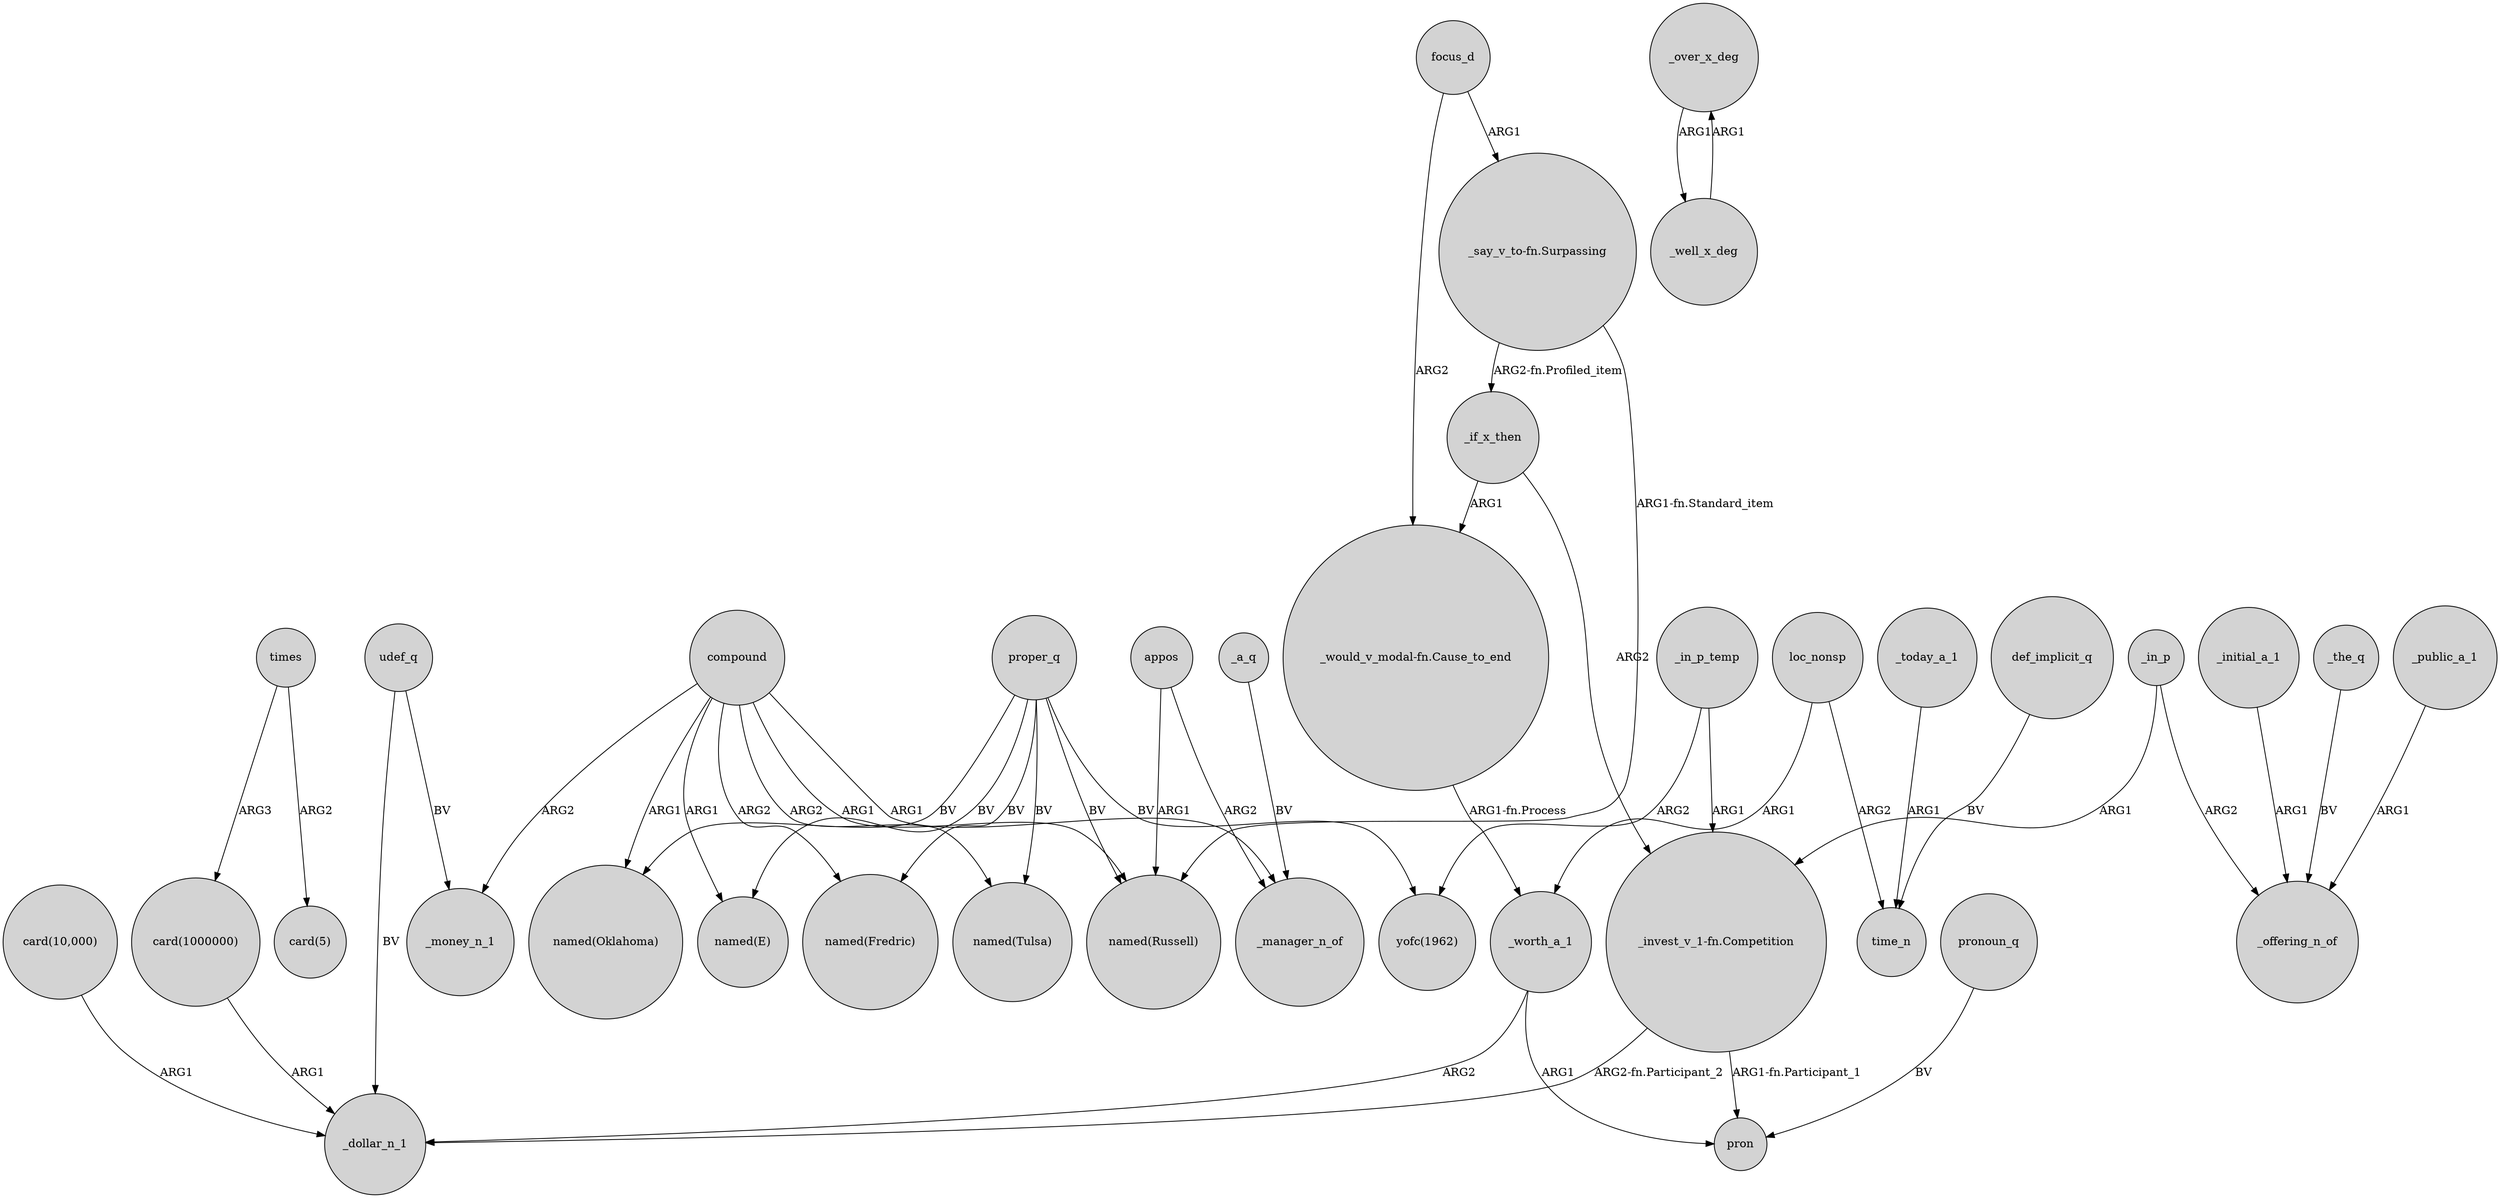 digraph {
	node [shape=circle style=filled]
	_if_x_then -> "_invest_v_1-fn.Competition" [label=ARG2]
	proper_q -> "named(Oklahoma)" [label=BV]
	"_invest_v_1-fn.Competition" -> pron [label="ARG1-fn.Participant_1"]
	_in_p -> _offering_n_of [label=ARG2]
	appos -> "named(Russell)" [label=ARG1]
	focus_d -> "_would_v_modal-fn.Cause_to_end" [label=ARG2]
	"card(10,000)" -> _dollar_n_1 [label=ARG1]
	times -> "card(1000000)" [label=ARG3]
	compound -> "named(E)" [label=ARG1]
	_a_q -> _manager_n_of [label=BV]
	"_say_v_to-fn.Surpassing" -> "named(Russell)" [label="ARG1-fn.Standard_item"]
	_worth_a_1 -> _dollar_n_1 [label=ARG2]
	_worth_a_1 -> pron [label=ARG1]
	times -> "card(5)" [label=ARG2]
	pronoun_q -> pron [label=BV]
	loc_nonsp -> _worth_a_1 [label=ARG1]
	_initial_a_1 -> _offering_n_of [label=ARG1]
	compound -> "named(Oklahoma)" [label=ARG1]
	udef_q -> _money_n_1 [label=BV]
	"_would_v_modal-fn.Cause_to_end" -> _worth_a_1 [label="ARG1-fn.Process"]
	proper_q -> "named(Fredric)" [label=BV]
	_over_x_deg -> _well_x_deg [label=ARG1]
	compound -> "named(Russell)" [label=ARG1]
	_the_q -> _offering_n_of [label=BV]
	udef_q -> _dollar_n_1 [label=BV]
	compound -> "named(Fredric)" [label=ARG2]
	"_invest_v_1-fn.Competition" -> _dollar_n_1 [label="ARG2-fn.Participant_2"]
	compound -> _money_n_1 [label=ARG2]
	"card(1000000)" -> _dollar_n_1 [label=ARG1]
	_in_p_temp -> "_invest_v_1-fn.Competition" [label=ARG1]
	_in_p_temp -> "yofc(1962)" [label=ARG2]
	compound -> "named(Tulsa)" [label=ARG2]
	"_say_v_to-fn.Surpassing" -> _if_x_then [label="ARG2-fn.Profiled_item"]
	_public_a_1 -> _offering_n_of [label=ARG1]
	_in_p -> "_invest_v_1-fn.Competition" [label=ARG1]
	appos -> _manager_n_of [label=ARG2]
	focus_d -> "_say_v_to-fn.Surpassing" [label=ARG1]
	_today_a_1 -> time_n [label=ARG1]
	loc_nonsp -> time_n [label=ARG2]
	proper_q -> "named(Tulsa)" [label=BV]
	proper_q -> "yofc(1962)" [label=BV]
	def_implicit_q -> time_n [label=BV]
	_well_x_deg -> _over_x_deg [label=ARG1]
	compound -> _manager_n_of [label=ARG1]
	proper_q -> "named(Russell)" [label=BV]
	proper_q -> "named(E)" [label=BV]
	_if_x_then -> "_would_v_modal-fn.Cause_to_end" [label=ARG1]
}
